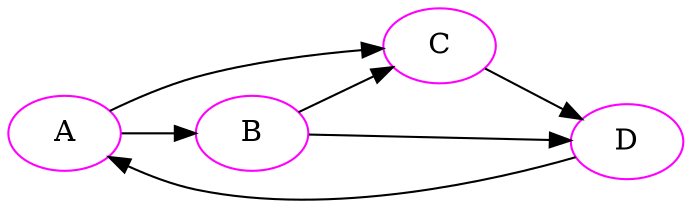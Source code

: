 digraph graph_04
{
	rankdir = LR

	node [color = magenta]

	A -> B -> C -> D -> A
	A -> C
	B -> D
}
